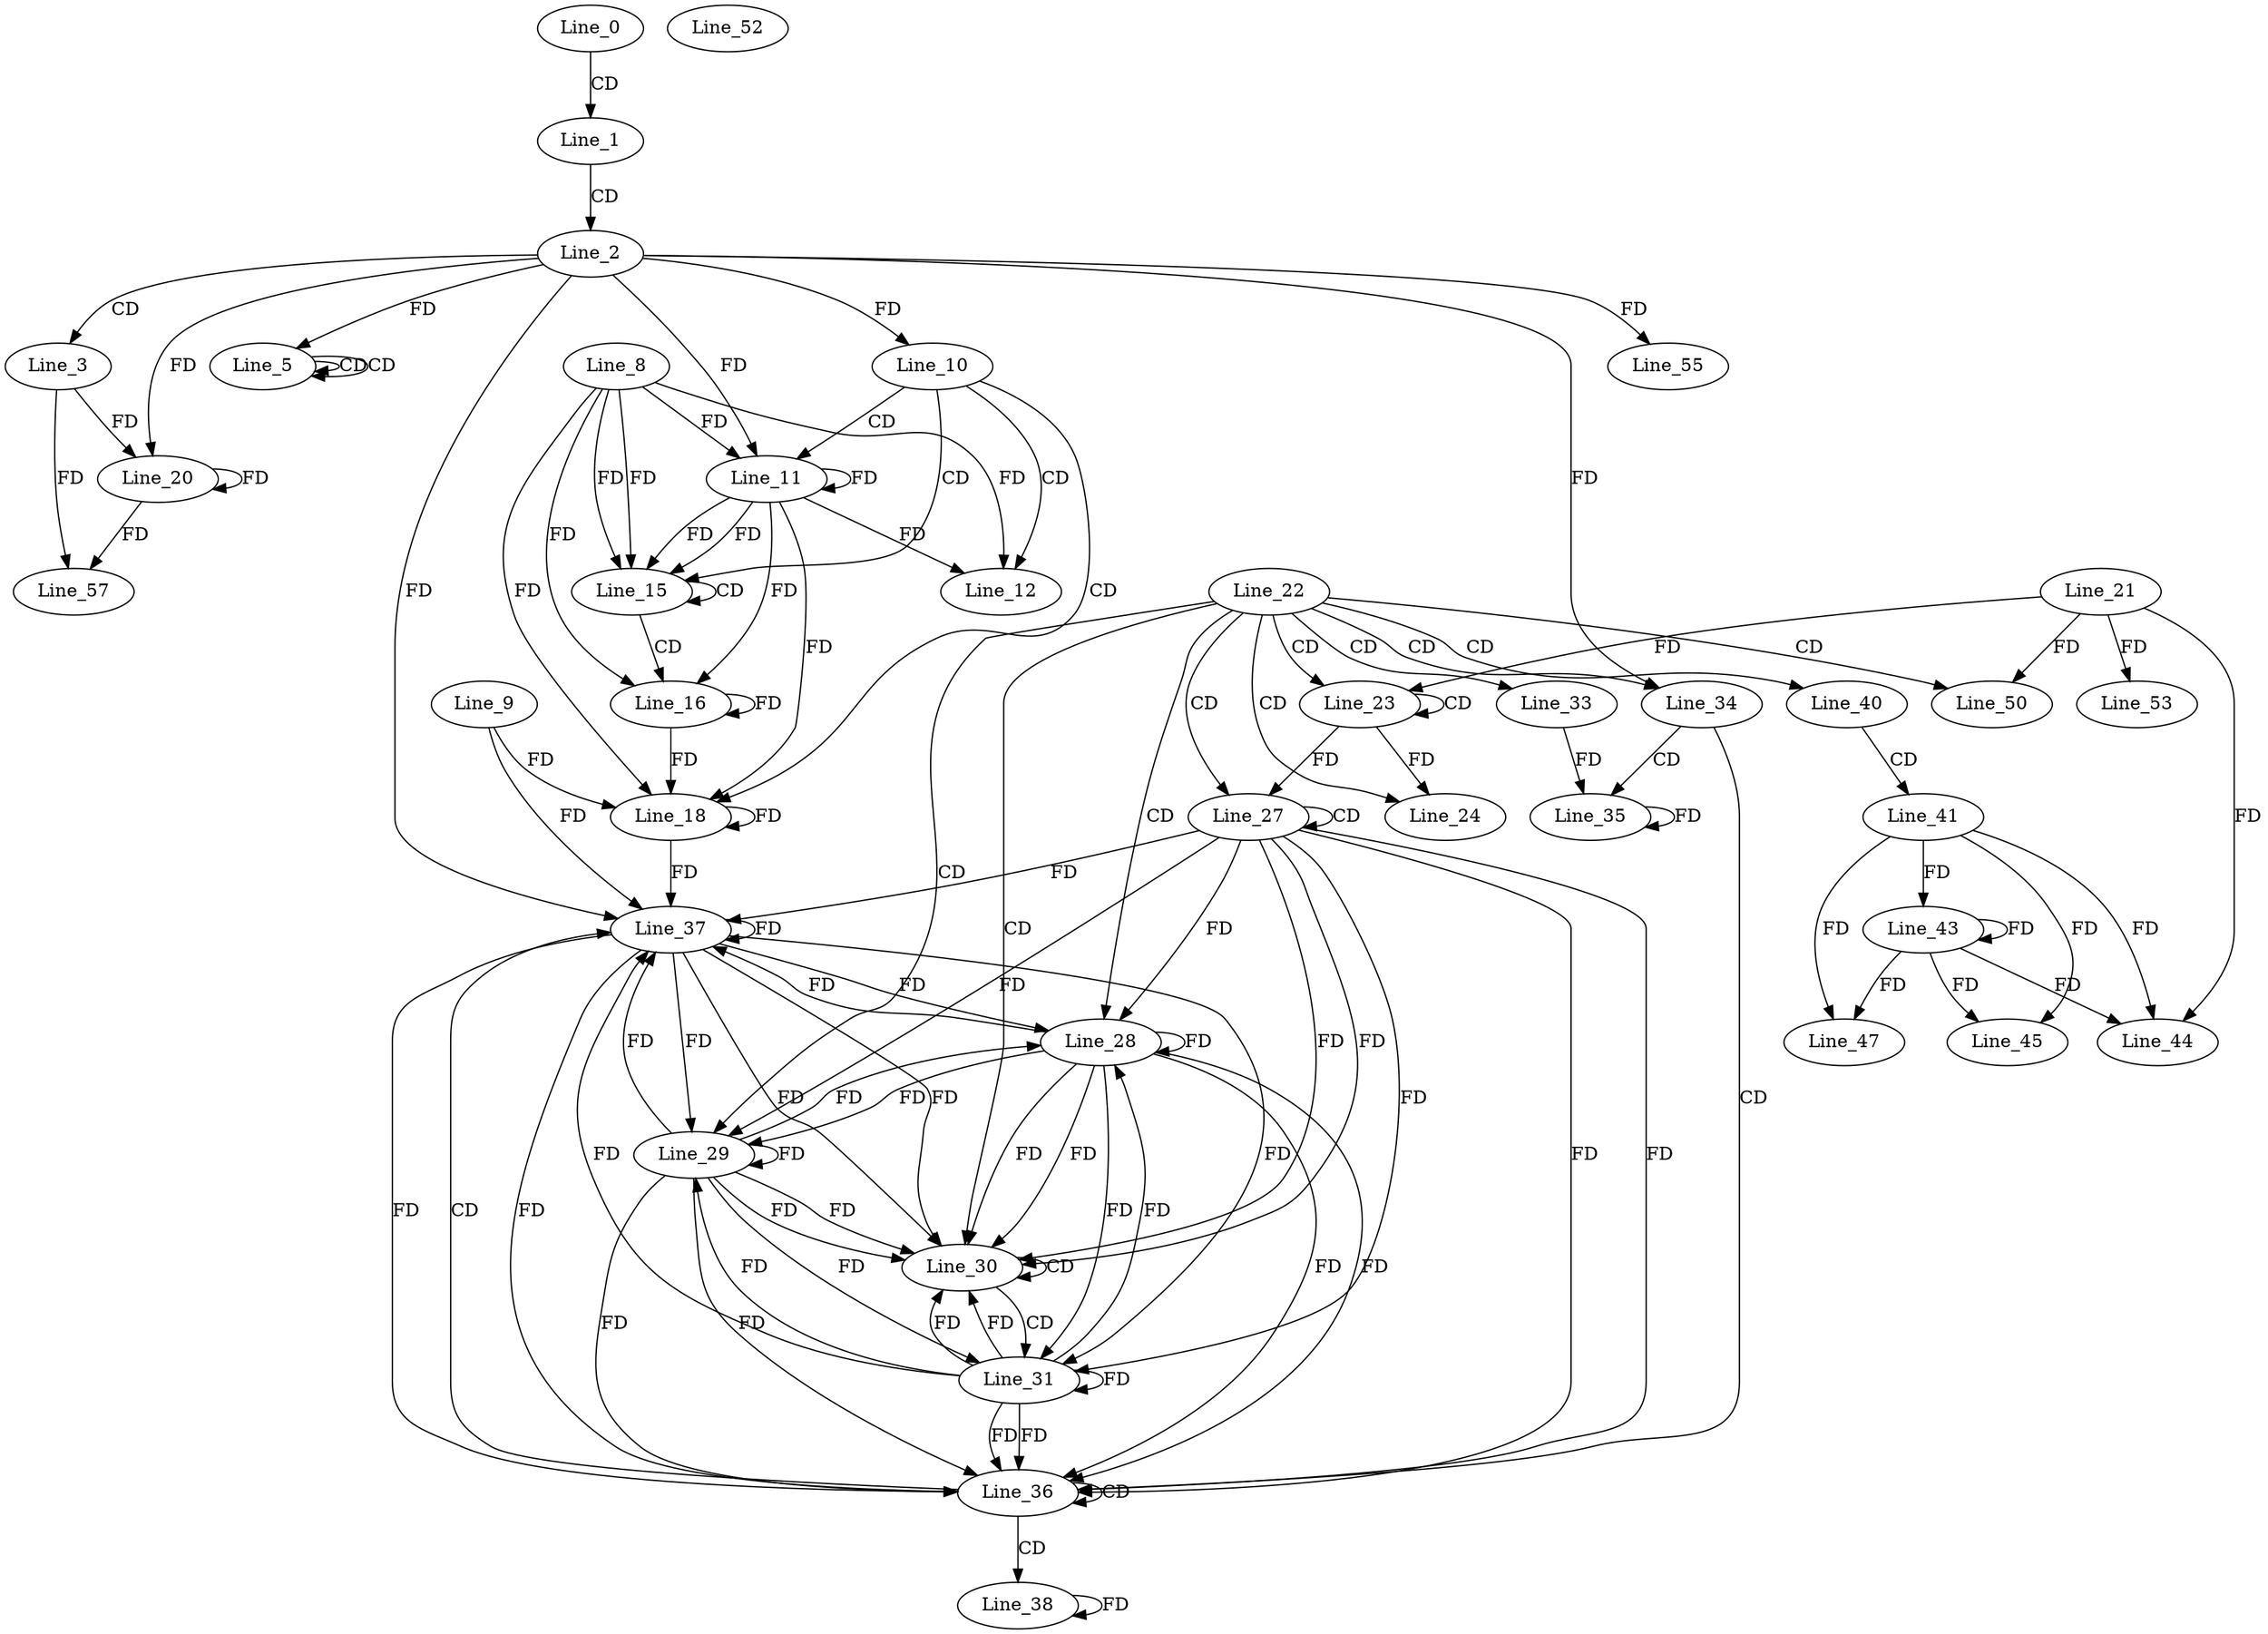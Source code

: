 digraph G {
  Line_0;
  Line_1;
  Line_2;
  Line_3;
  Line_5;
  Line_5;
  Line_5;
  Line_10;
  Line_11;
  Line_8;
  Line_11;
  Line_12;
  Line_15;
  Line_15;
  Line_16;
  Line_16;
  Line_18;
  Line_9;
  Line_18;
  Line_20;
  Line_20;
  Line_22;
  Line_23;
  Line_23;
  Line_21;
  Line_24;
  Line_27;
  Line_27;
  Line_28;
  Line_28;
  Line_29;
  Line_29;
  Line_30;
  Line_30;
  Line_31;
  Line_31;
  Line_33;
  Line_34;
  Line_35;
  Line_36;
  Line_36;
  Line_37;
  Line_37;
  Line_38;
  Line_40;
  Line_41;
  Line_43;
  Line_43;
  Line_44;
  Line_45;
  Line_47;
  Line_50;
  Line_52;
  Line_53;
  Line_55;
  Line_57;
  Line_0 -> Line_1 [ label="CD" ];
  Line_1 -> Line_2 [ label="CD" ];
  Line_2 -> Line_3 [ label="CD" ];
  Line_5 -> Line_5 [ label="CD" ];
  Line_5 -> Line_5 [ label="CD" ];
  Line_2 -> Line_5 [ label="FD" ];
  Line_2 -> Line_10 [ label="FD" ];
  Line_10 -> Line_11 [ label="CD" ];
  Line_8 -> Line_11 [ label="FD" ];
  Line_11 -> Line_11 [ label="FD" ];
  Line_2 -> Line_11 [ label="FD" ];
  Line_10 -> Line_12 [ label="CD" ];
  Line_8 -> Line_12 [ label="FD" ];
  Line_11 -> Line_12 [ label="FD" ];
  Line_10 -> Line_15 [ label="CD" ];
  Line_8 -> Line_15 [ label="FD" ];
  Line_11 -> Line_15 [ label="FD" ];
  Line_15 -> Line_15 [ label="CD" ];
  Line_8 -> Line_15 [ label="FD" ];
  Line_11 -> Line_15 [ label="FD" ];
  Line_15 -> Line_16 [ label="CD" ];
  Line_8 -> Line_16 [ label="FD" ];
  Line_11 -> Line_16 [ label="FD" ];
  Line_16 -> Line_16 [ label="FD" ];
  Line_10 -> Line_18 [ label="CD" ];
  Line_9 -> Line_18 [ label="FD" ];
  Line_18 -> Line_18 [ label="FD" ];
  Line_8 -> Line_18 [ label="FD" ];
  Line_11 -> Line_18 [ label="FD" ];
  Line_16 -> Line_18 [ label="FD" ];
  Line_3 -> Line_20 [ label="FD" ];
  Line_20 -> Line_20 [ label="FD" ];
  Line_2 -> Line_20 [ label="FD" ];
  Line_22 -> Line_23 [ label="CD" ];
  Line_23 -> Line_23 [ label="CD" ];
  Line_21 -> Line_23 [ label="FD" ];
  Line_22 -> Line_24 [ label="CD" ];
  Line_23 -> Line_24 [ label="FD" ];
  Line_22 -> Line_27 [ label="CD" ];
  Line_27 -> Line_27 [ label="CD" ];
  Line_23 -> Line_27 [ label="FD" ];
  Line_22 -> Line_28 [ label="CD" ];
  Line_27 -> Line_28 [ label="FD" ];
  Line_28 -> Line_28 [ label="FD" ];
  Line_22 -> Line_29 [ label="CD" ];
  Line_27 -> Line_29 [ label="FD" ];
  Line_28 -> Line_29 [ label="FD" ];
  Line_29 -> Line_29 [ label="FD" ];
  Line_22 -> Line_30 [ label="CD" ];
  Line_27 -> Line_30 [ label="FD" ];
  Line_28 -> Line_30 [ label="FD" ];
  Line_29 -> Line_30 [ label="FD" ];
  Line_30 -> Line_30 [ label="CD" ];
  Line_27 -> Line_30 [ label="FD" ];
  Line_28 -> Line_30 [ label="FD" ];
  Line_29 -> Line_30 [ label="FD" ];
  Line_30 -> Line_31 [ label="CD" ];
  Line_27 -> Line_31 [ label="FD" ];
  Line_28 -> Line_31 [ label="FD" ];
  Line_29 -> Line_31 [ label="FD" ];
  Line_31 -> Line_31 [ label="FD" ];
  Line_22 -> Line_33 [ label="CD" ];
  Line_22 -> Line_34 [ label="CD" ];
  Line_2 -> Line_34 [ label="FD" ];
  Line_34 -> Line_35 [ label="CD" ];
  Line_33 -> Line_35 [ label="FD" ];
  Line_35 -> Line_35 [ label="FD" ];
  Line_34 -> Line_36 [ label="CD" ];
  Line_27 -> Line_36 [ label="FD" ];
  Line_28 -> Line_36 [ label="FD" ];
  Line_29 -> Line_36 [ label="FD" ];
  Line_31 -> Line_36 [ label="FD" ];
  Line_36 -> Line_36 [ label="CD" ];
  Line_27 -> Line_36 [ label="FD" ];
  Line_28 -> Line_36 [ label="FD" ];
  Line_29 -> Line_36 [ label="FD" ];
  Line_31 -> Line_36 [ label="FD" ];
  Line_36 -> Line_37 [ label="CD" ];
  Line_27 -> Line_37 [ label="FD" ];
  Line_28 -> Line_37 [ label="FD" ];
  Line_29 -> Line_37 [ label="FD" ];
  Line_31 -> Line_37 [ label="FD" ];
  Line_37 -> Line_37 [ label="FD" ];
  Line_2 -> Line_37 [ label="FD" ];
  Line_9 -> Line_37 [ label="FD" ];
  Line_18 -> Line_37 [ label="FD" ];
  Line_36 -> Line_38 [ label="CD" ];
  Line_38 -> Line_38 [ label="FD" ];
  Line_22 -> Line_40 [ label="CD" ];
  Line_40 -> Line_41 [ label="CD" ];
  Line_41 -> Line_43 [ label="FD" ];
  Line_43 -> Line_43 [ label="FD" ];
  Line_21 -> Line_44 [ label="FD" ];
  Line_41 -> Line_44 [ label="FD" ];
  Line_43 -> Line_44 [ label="FD" ];
  Line_41 -> Line_45 [ label="FD" ];
  Line_43 -> Line_45 [ label="FD" ];
  Line_41 -> Line_47 [ label="FD" ];
  Line_43 -> Line_47 [ label="FD" ];
  Line_22 -> Line_50 [ label="CD" ];
  Line_21 -> Line_50 [ label="FD" ];
  Line_21 -> Line_53 [ label="FD" ];
  Line_2 -> Line_55 [ label="FD" ];
  Line_3 -> Line_57 [ label="FD" ];
  Line_20 -> Line_57 [ label="FD" ];
  Line_29 -> Line_28 [ label="FD" ];
  Line_31 -> Line_28 [ label="FD" ];
  Line_37 -> Line_28 [ label="FD" ];
  Line_31 -> Line_29 [ label="FD" ];
  Line_37 -> Line_29 [ label="FD" ];
  Line_31 -> Line_30 [ label="FD" ];
  Line_37 -> Line_30 [ label="FD" ];
  Line_31 -> Line_30 [ label="FD" ];
  Line_37 -> Line_30 [ label="FD" ];
  Line_37 -> Line_31 [ label="FD" ];
  Line_37 -> Line_36 [ label="FD" ];
  Line_37 -> Line_36 [ label="FD" ];
}
